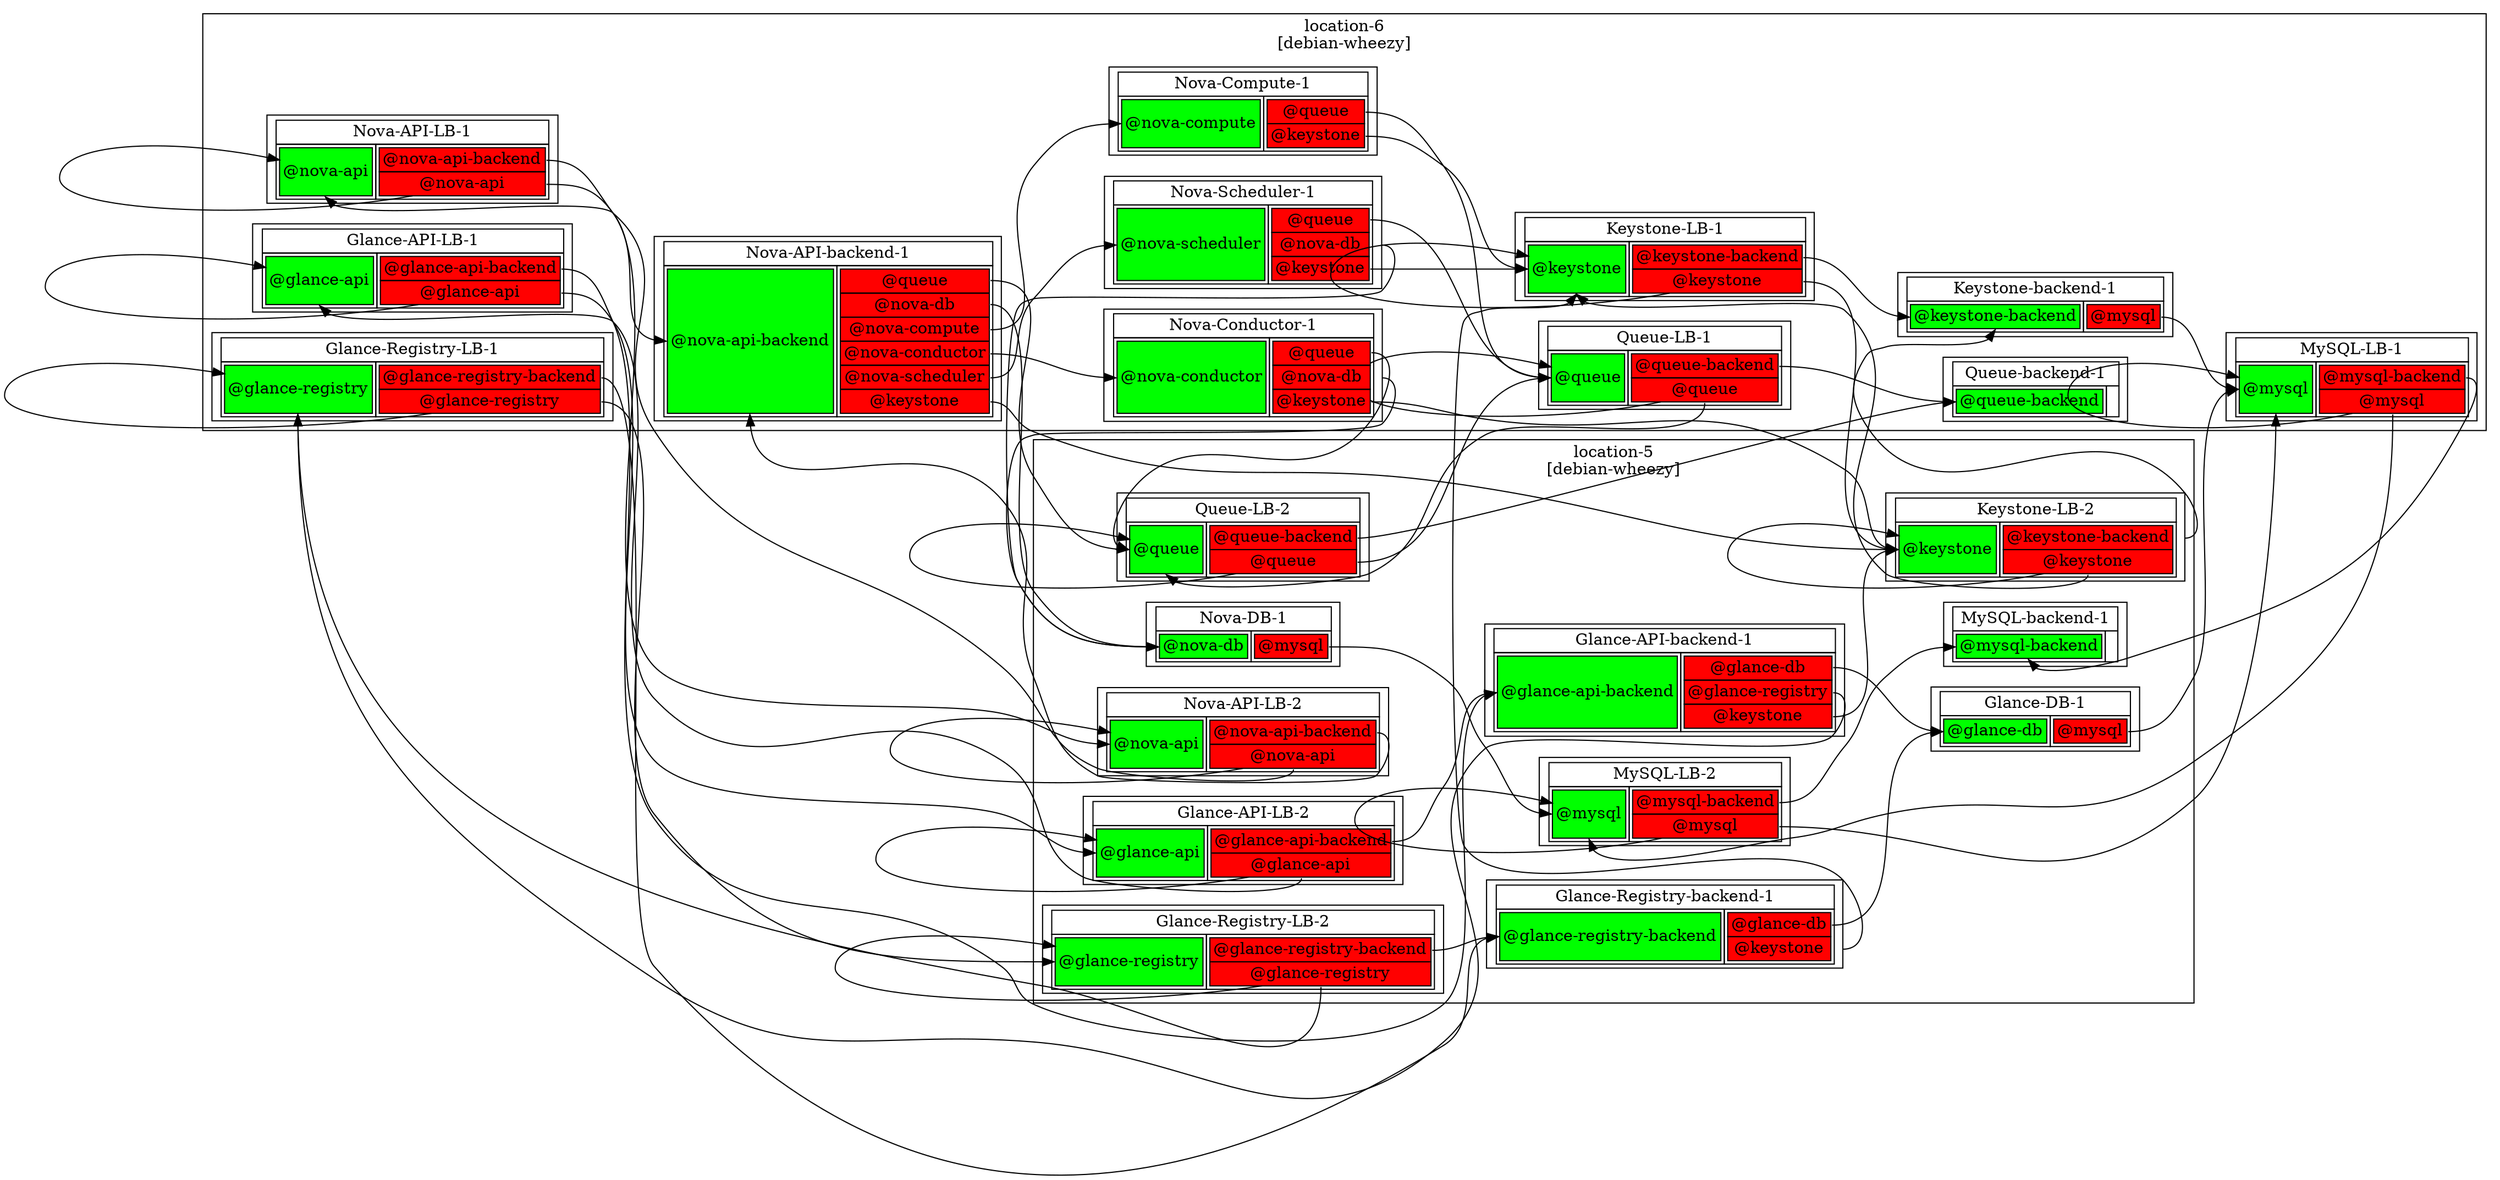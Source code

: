 digraph Configuration {
  rankdir=LR;
  subgraph cluster_location_location_1 {
    label = "location-1\n[debian-wheezy]";
  }
  subgraph cluster_location_location_2 {
    label = "location-2\n[debian-wheezy]";
  }
  subgraph cluster_location_location_3 {
    label = "location-3\n[debian-wheezy]";
  }
  subgraph cluster_location_location_4 {
    label = "location-4\n[debian-wheezy]";
  }
  subgraph cluster_location_location_5 {
    label = "location-5\n[debian-wheezy]";
    component_queue_lb_2 [shape=box,label=<<table border="0" cellborder="1" cellspacing="0"><tr><td colspan="2">Queue-LB-2</td></tr><tr><td><table border="0" cellborder="1" cellspacing="0" bgcolor="green"><tr><td port="provided_port__queue">@queue</td></tr></table></td><td><table border="0" cellborder="1" cellspacing="0" bgcolor="red"><tr><td port="required_port__queue_backend">@queue-backend</td></tr>
<tr><td port="required_port__queue">@queue</td></tr></table></td></tr></table>>];
    component_nova_db_1 [shape=box,label=<<table border="0" cellborder="1" cellspacing="0"><tr><td colspan="2">Nova-DB-1</td></tr><tr><td><table border="0" cellborder="1" cellspacing="0" bgcolor="green"><tr><td port="provided_port__nova_db">@nova-db</td></tr></table></td><td><table border="0" cellborder="1" cellspacing="0" bgcolor="red"><tr><td port="required_port__mysql">@mysql</td></tr></table></td></tr></table>>];
    component_nova_api_lb_2 [shape=box,label=<<table border="0" cellborder="1" cellspacing="0"><tr><td colspan="2">Nova-API-LB-2</td></tr><tr><td><table border="0" cellborder="1" cellspacing="0" bgcolor="green"><tr><td port="provided_port__nova_api">@nova-api</td></tr></table></td><td><table border="0" cellborder="1" cellspacing="0" bgcolor="red"><tr><td port="required_port__nova_api_backend">@nova-api-backend</td></tr>
<tr><td port="required_port__nova_api">@nova-api</td></tr></table></td></tr></table>>];
    component_glance_db_1 [shape=box,label=<<table border="0" cellborder="1" cellspacing="0"><tr><td colspan="2">Glance-DB-1</td></tr><tr><td><table border="0" cellborder="1" cellspacing="0" bgcolor="green"><tr><td port="provided_port__glance_db">@glance-db</td></tr></table></td><td><table border="0" cellborder="1" cellspacing="0" bgcolor="red"><tr><td port="required_port__mysql">@mysql</td></tr></table></td></tr></table>>];
    component_glance_registry_backend_1 [shape=box,label=<<table border="0" cellborder="1" cellspacing="0"><tr><td colspan="2">Glance-Registry-backend-1</td></tr><tr><td><table border="0" cellborder="1" cellspacing="0" bgcolor="green"><tr><td port="provided_port__glance_registry_backend">@glance-registry-backend</td></tr></table></td><td><table border="0" cellborder="1" cellspacing="0" bgcolor="red"><tr><td port="required_port__glance_db">@glance-db</td></tr>
<tr><td port="required_port__keystone">@keystone</td></tr></table></td></tr></table>>];
    component_glance_registry_lb_2 [shape=box,label=<<table border="0" cellborder="1" cellspacing="0"><tr><td colspan="2">Glance-Registry-LB-2</td></tr><tr><td><table border="0" cellborder="1" cellspacing="0" bgcolor="green"><tr><td port="provided_port__glance_registry">@glance-registry</td></tr></table></td><td><table border="0" cellborder="1" cellspacing="0" bgcolor="red"><tr><td port="required_port__glance_registry_backend">@glance-registry-backend</td></tr>
<tr><td port="required_port__glance_registry">@glance-registry</td></tr></table></td></tr></table>>];
    component_glance_api_backend_1 [shape=box,label=<<table border="0" cellborder="1" cellspacing="0"><tr><td colspan="2">Glance-API-backend-1</td></tr><tr><td><table border="0" cellborder="1" cellspacing="0" bgcolor="green"><tr><td port="provided_port__glance_api_backend">@glance-api-backend</td></tr></table></td><td><table border="0" cellborder="1" cellspacing="0" bgcolor="red"><tr><td port="required_port__glance_db">@glance-db</td></tr>
<tr><td port="required_port__glance_registry">@glance-registry</td></tr>
<tr><td port="required_port__keystone">@keystone</td></tr></table></td></tr></table>>];
    component_glance_api_lb_2 [shape=box,label=<<table border="0" cellborder="1" cellspacing="0"><tr><td colspan="2">Glance-API-LB-2</td></tr><tr><td><table border="0" cellborder="1" cellspacing="0" bgcolor="green"><tr><td port="provided_port__glance_api">@glance-api</td></tr></table></td><td><table border="0" cellborder="1" cellspacing="0" bgcolor="red"><tr><td port="required_port__glance_api_backend">@glance-api-backend</td></tr>
<tr><td port="required_port__glance_api">@glance-api</td></tr></table></td></tr></table>>];
    component_keystone_lb_2 [shape=box,label=<<table border="0" cellborder="1" cellspacing="0"><tr><td colspan="2">Keystone-LB-2</td></tr><tr><td><table border="0" cellborder="1" cellspacing="0" bgcolor="green"><tr><td port="provided_port__keystone">@keystone</td></tr></table></td><td><table border="0" cellborder="1" cellspacing="0" bgcolor="red"><tr><td port="required_port__keystone_backend">@keystone-backend</td></tr>
<tr><td port="required_port__keystone">@keystone</td></tr></table></td></tr></table>>];
    component_mysql_backend_1 [shape=box,label=<<table border="0" cellborder="1" cellspacing="0"><tr><td colspan="2">MySQL-backend-1</td></tr><tr><td><table border="0" cellborder="1" cellspacing="0" bgcolor="green"><tr><td port="provided_port__mysql_backend">@mysql-backend</td></tr></table></td><td> </td></tr></table>>];
    component_mysql_lb_2 [shape=box,label=<<table border="0" cellborder="1" cellspacing="0"><tr><td colspan="2">MySQL-LB-2</td></tr><tr><td><table border="0" cellborder="1" cellspacing="0" bgcolor="green"><tr><td port="provided_port__mysql">@mysql</td></tr></table></td><td><table border="0" cellborder="1" cellspacing="0" bgcolor="red"><tr><td port="required_port__mysql_backend">@mysql-backend</td></tr>
<tr><td port="required_port__mysql">@mysql</td></tr></table></td></tr></table>>];
  }
  subgraph cluster_location_location_6 {
    label = "location-6\n[debian-wheezy]";
    component_queue_backend_1 [shape=box,label=<<table border="0" cellborder="1" cellspacing="0"><tr><td colspan="2">Queue-backend-1</td></tr><tr><td><table border="0" cellborder="1" cellspacing="0" bgcolor="green"><tr><td port="provided_port__queue_backend">@queue-backend</td></tr></table></td><td> </td></tr></table>>];
    component_queue_lb_1 [shape=box,label=<<table border="0" cellborder="1" cellspacing="0"><tr><td colspan="2">Queue-LB-1</td></tr><tr><td><table border="0" cellborder="1" cellspacing="0" bgcolor="green"><tr><td port="provided_port__queue">@queue</td></tr></table></td><td><table border="0" cellborder="1" cellspacing="0" bgcolor="red"><tr><td port="required_port__queue_backend">@queue-backend</td></tr>
<tr><td port="required_port__queue">@queue</td></tr></table></td></tr></table>>];
    component_nova_compute_1 [shape=box,label=<<table border="0" cellborder="1" cellspacing="0"><tr><td colspan="2">Nova-Compute-1</td></tr><tr><td><table border="0" cellborder="1" cellspacing="0" bgcolor="green"><tr><td port="provided_port__nova_compute">@nova-compute</td></tr></table></td><td><table border="0" cellborder="1" cellspacing="0" bgcolor="red"><tr><td port="required_port__queue">@queue</td></tr>
<tr><td port="required_port__keystone">@keystone</td></tr></table></td></tr></table>>];
    component_nova_conductor_1 [shape=box,label=<<table border="0" cellborder="1" cellspacing="0"><tr><td colspan="2">Nova-Conductor-1</td></tr><tr><td><table border="0" cellborder="1" cellspacing="0" bgcolor="green"><tr><td port="provided_port__nova_conductor">@nova-conductor</td></tr></table></td><td><table border="0" cellborder="1" cellspacing="0" bgcolor="red"><tr><td port="required_port__queue">@queue</td></tr>
<tr><td port="required_port__nova_db">@nova-db</td></tr>
<tr><td port="required_port__keystone">@keystone</td></tr></table></td></tr></table>>];
    component_nova_scheduler_1 [shape=box,label=<<table border="0" cellborder="1" cellspacing="0"><tr><td colspan="2">Nova-Scheduler-1</td></tr><tr><td><table border="0" cellborder="1" cellspacing="0" bgcolor="green"><tr><td port="provided_port__nova_scheduler">@nova-scheduler</td></tr></table></td><td><table border="0" cellborder="1" cellspacing="0" bgcolor="red"><tr><td port="required_port__queue">@queue</td></tr>
<tr><td port="required_port__nova_db">@nova-db</td></tr>
<tr><td port="required_port__keystone">@keystone</td></tr></table></td></tr></table>>];
    component_nova_api_backend_1 [shape=box,label=<<table border="0" cellborder="1" cellspacing="0"><tr><td colspan="2">Nova-API-backend-1</td></tr><tr><td><table border="0" cellborder="1" cellspacing="0" bgcolor="green"><tr><td port="provided_port__nova_api_backend">@nova-api-backend</td></tr></table></td><td><table border="0" cellborder="1" cellspacing="0" bgcolor="red"><tr><td port="required_port__queue">@queue</td></tr>
<tr><td port="required_port__nova_db">@nova-db</td></tr>
<tr><td port="required_port__nova_compute">@nova-compute</td></tr>
<tr><td port="required_port__nova_conductor">@nova-conductor</td></tr>
<tr><td port="required_port__nova_scheduler">@nova-scheduler</td></tr>
<tr><td port="required_port__keystone">@keystone</td></tr></table></td></tr></table>>];
    component_nova_api_lb_1 [shape=box,label=<<table border="0" cellborder="1" cellspacing="0"><tr><td colspan="2">Nova-API-LB-1</td></tr><tr><td><table border="0" cellborder="1" cellspacing="0" bgcolor="green"><tr><td port="provided_port__nova_api">@nova-api</td></tr></table></td><td><table border="0" cellborder="1" cellspacing="0" bgcolor="red"><tr><td port="required_port__nova_api_backend">@nova-api-backend</td></tr>
<tr><td port="required_port__nova_api">@nova-api</td></tr></table></td></tr></table>>];
    component_glance_registry_lb_1 [shape=box,label=<<table border="0" cellborder="1" cellspacing="0"><tr><td colspan="2">Glance-Registry-LB-1</td></tr><tr><td><table border="0" cellborder="1" cellspacing="0" bgcolor="green"><tr><td port="provided_port__glance_registry">@glance-registry</td></tr></table></td><td><table border="0" cellborder="1" cellspacing="0" bgcolor="red"><tr><td port="required_port__glance_registry_backend">@glance-registry-backend</td></tr>
<tr><td port="required_port__glance_registry">@glance-registry</td></tr></table></td></tr></table>>];
    component_glance_api_lb_1 [shape=box,label=<<table border="0" cellborder="1" cellspacing="0"><tr><td colspan="2">Glance-API-LB-1</td></tr><tr><td><table border="0" cellborder="1" cellspacing="0" bgcolor="green"><tr><td port="provided_port__glance_api">@glance-api</td></tr></table></td><td><table border="0" cellborder="1" cellspacing="0" bgcolor="red"><tr><td port="required_port__glance_api_backend">@glance-api-backend</td></tr>
<tr><td port="required_port__glance_api">@glance-api</td></tr></table></td></tr></table>>];
    component_keystone_backend_1 [shape=box,label=<<table border="0" cellborder="1" cellspacing="0"><tr><td colspan="2">Keystone-backend-1</td></tr><tr><td><table border="0" cellborder="1" cellspacing="0" bgcolor="green"><tr><td port="provided_port__keystone_backend">@keystone-backend</td></tr></table></td><td><table border="0" cellborder="1" cellspacing="0" bgcolor="red"><tr><td port="required_port__mysql">@mysql</td></tr></table></td></tr></table>>];
    component_keystone_lb_1 [shape=box,label=<<table border="0" cellborder="1" cellspacing="0"><tr><td colspan="2">Keystone-LB-1</td></tr><tr><td><table border="0" cellborder="1" cellspacing="0" bgcolor="green"><tr><td port="provided_port__keystone">@keystone</td></tr></table></td><td><table border="0" cellborder="1" cellspacing="0" bgcolor="red"><tr><td port="required_port__keystone_backend">@keystone-backend</td></tr>
<tr><td port="required_port__keystone">@keystone</td></tr></table></td></tr></table>>];
    component_mysql_lb_1 [shape=box,label=<<table border="0" cellborder="1" cellspacing="0"><tr><td colspan="2">MySQL-LB-1</td></tr><tr><td><table border="0" cellborder="1" cellspacing="0" bgcolor="green"><tr><td port="provided_port__mysql">@mysql</td></tr></table></td><td><table border="0" cellborder="1" cellspacing="0" bgcolor="red"><tr><td port="required_port__mysql_backend">@mysql-backend</td></tr>
<tr><td port="required_port__mysql">@mysql</td></tr></table></td></tr></table>>];
  }
  component_mysql_lb_2:required_port__mysql -> component_mysql_lb_1:provided_port__mysql
  component_mysql_lb_2:required_port__mysql -> component_mysql_lb_2:provided_port__mysql
  component_glance_db_1:required_port__mysql -> component_mysql_lb_1:provided_port__mysql
  component_nova_db_1:required_port__mysql -> component_mysql_lb_2:provided_port__mysql
  component_mysql_lb_1:required_port__mysql -> component_mysql_lb_1:provided_port__mysql
  component_mysql_lb_1:required_port__mysql -> component_mysql_lb_2:provided_port__mysql
  component_keystone_backend_1:required_port__mysql -> component_mysql_lb_1:provided_port__mysql
  component_mysql_lb_2:required_port__mysql_backend -> component_mysql_backend_1:provided_port__mysql_backend
  component_mysql_lb_1:required_port__mysql_backend -> component_mysql_backend_1:provided_port__mysql_backend
  component_keystone_lb_2:required_port__keystone -> component_keystone_lb_2:provided_port__keystone
  component_keystone_lb_2:required_port__keystone -> component_keystone_lb_1:provided_port__keystone
  component_glance_api_backend_1:required_port__keystone -> component_keystone_lb_2:provided_port__keystone
  component_glance_registry_backend_1:required_port__keystone -> component_keystone_lb_1:provided_port__keystone
  component_keystone_lb_1:required_port__keystone -> component_keystone_lb_2:provided_port__keystone
  component_keystone_lb_1:required_port__keystone -> component_keystone_lb_1:provided_port__keystone
  component_nova_api_backend_1:required_port__keystone -> component_keystone_lb_2:provided_port__keystone
  component_nova_scheduler_1:required_port__keystone -> component_keystone_lb_1:provided_port__keystone
  component_nova_conductor_1:required_port__keystone -> component_keystone_lb_2:provided_port__keystone
  component_nova_compute_1:required_port__keystone -> component_keystone_lb_1:provided_port__keystone
  component_keystone_lb_2:required_port__keystone_backend -> component_keystone_backend_1:provided_port__keystone_backend
  component_keystone_lb_1:required_port__keystone_backend -> component_keystone_backend_1:provided_port__keystone_backend
  component_glance_api_lb_2:required_port__glance_api -> component_glance_api_lb_2:provided_port__glance_api
  component_glance_api_lb_2:required_port__glance_api -> component_glance_api_lb_1:provided_port__glance_api
  component_glance_api_lb_1:required_port__glance_api -> component_glance_api_lb_2:provided_port__glance_api
  component_glance_api_lb_1:required_port__glance_api -> component_glance_api_lb_1:provided_port__glance_api
  component_glance_api_lb_2:required_port__glance_api_backend -> component_glance_api_backend_1:provided_port__glance_api_backend
  component_glance_api_lb_1:required_port__glance_api_backend -> component_glance_api_backend_1:provided_port__glance_api_backend
  component_glance_api_backend_1:required_port__glance_registry -> component_glance_registry_lb_1:provided_port__glance_registry
  component_glance_registry_lb_2:required_port__glance_registry -> component_glance_registry_lb_2:provided_port__glance_registry
  component_glance_registry_lb_2:required_port__glance_registry -> component_glance_registry_lb_1:provided_port__glance_registry
  component_glance_registry_lb_1:required_port__glance_registry -> component_glance_registry_lb_2:provided_port__glance_registry
  component_glance_registry_lb_1:required_port__glance_registry -> component_glance_registry_lb_1:provided_port__glance_registry
  component_glance_api_backend_1:required_port__glance_db -> component_glance_db_1:provided_port__glance_db
  component_glance_registry_backend_1:required_port__glance_db -> component_glance_db_1:provided_port__glance_db
  component_glance_registry_lb_2:required_port__glance_registry_backend -> component_glance_registry_backend_1:provided_port__glance_registry_backend
  component_glance_registry_lb_1:required_port__glance_registry_backend -> component_glance_registry_backend_1:provided_port__glance_registry_backend
  component_nova_api_lb_2:required_port__nova_api -> component_nova_api_lb_2:provided_port__nova_api
  component_nova_api_lb_2:required_port__nova_api -> component_nova_api_lb_1:provided_port__nova_api
  component_nova_api_lb_1:required_port__nova_api -> component_nova_api_lb_2:provided_port__nova_api
  component_nova_api_lb_1:required_port__nova_api -> component_nova_api_lb_1:provided_port__nova_api
  component_nova_api_lb_2:required_port__nova_api_backend -> component_nova_api_backend_1:provided_port__nova_api_backend
  component_nova_api_lb_1:required_port__nova_api_backend -> component_nova_api_backend_1:provided_port__nova_api_backend
  component_nova_api_backend_1:required_port__nova_scheduler -> component_nova_scheduler_1:provided_port__nova_scheduler
  component_nova_api_backend_1:required_port__nova_conductor -> component_nova_conductor_1:provided_port__nova_conductor
  component_nova_api_backend_1:required_port__nova_compute -> component_nova_compute_1:provided_port__nova_compute
  component_nova_api_backend_1:required_port__nova_db -> component_nova_db_1:provided_port__nova_db
  component_nova_scheduler_1:required_port__nova_db -> component_nova_db_1:provided_port__nova_db
  component_nova_conductor_1:required_port__nova_db -> component_nova_db_1:provided_port__nova_db
  component_queue_lb_2:required_port__queue -> component_queue_lb_2:provided_port__queue
  component_queue_lb_2:required_port__queue -> component_queue_lb_1:provided_port__queue
  component_nova_api_backend_1:required_port__queue -> component_queue_lb_2:provided_port__queue
  component_nova_scheduler_1:required_port__queue -> component_queue_lb_1:provided_port__queue
  component_nova_conductor_1:required_port__queue -> component_queue_lb_2:provided_port__queue
  component_nova_compute_1:required_port__queue -> component_queue_lb_1:provided_port__queue
  component_queue_lb_1:required_port__queue -> component_queue_lb_2:provided_port__queue
  component_queue_lb_1:required_port__queue -> component_queue_lb_1:provided_port__queue
  component_queue_lb_2:required_port__queue_backend -> component_queue_backend_1:provided_port__queue_backend
  component_queue_lb_1:required_port__queue_backend -> component_queue_backend_1:provided_port__queue_backend
}